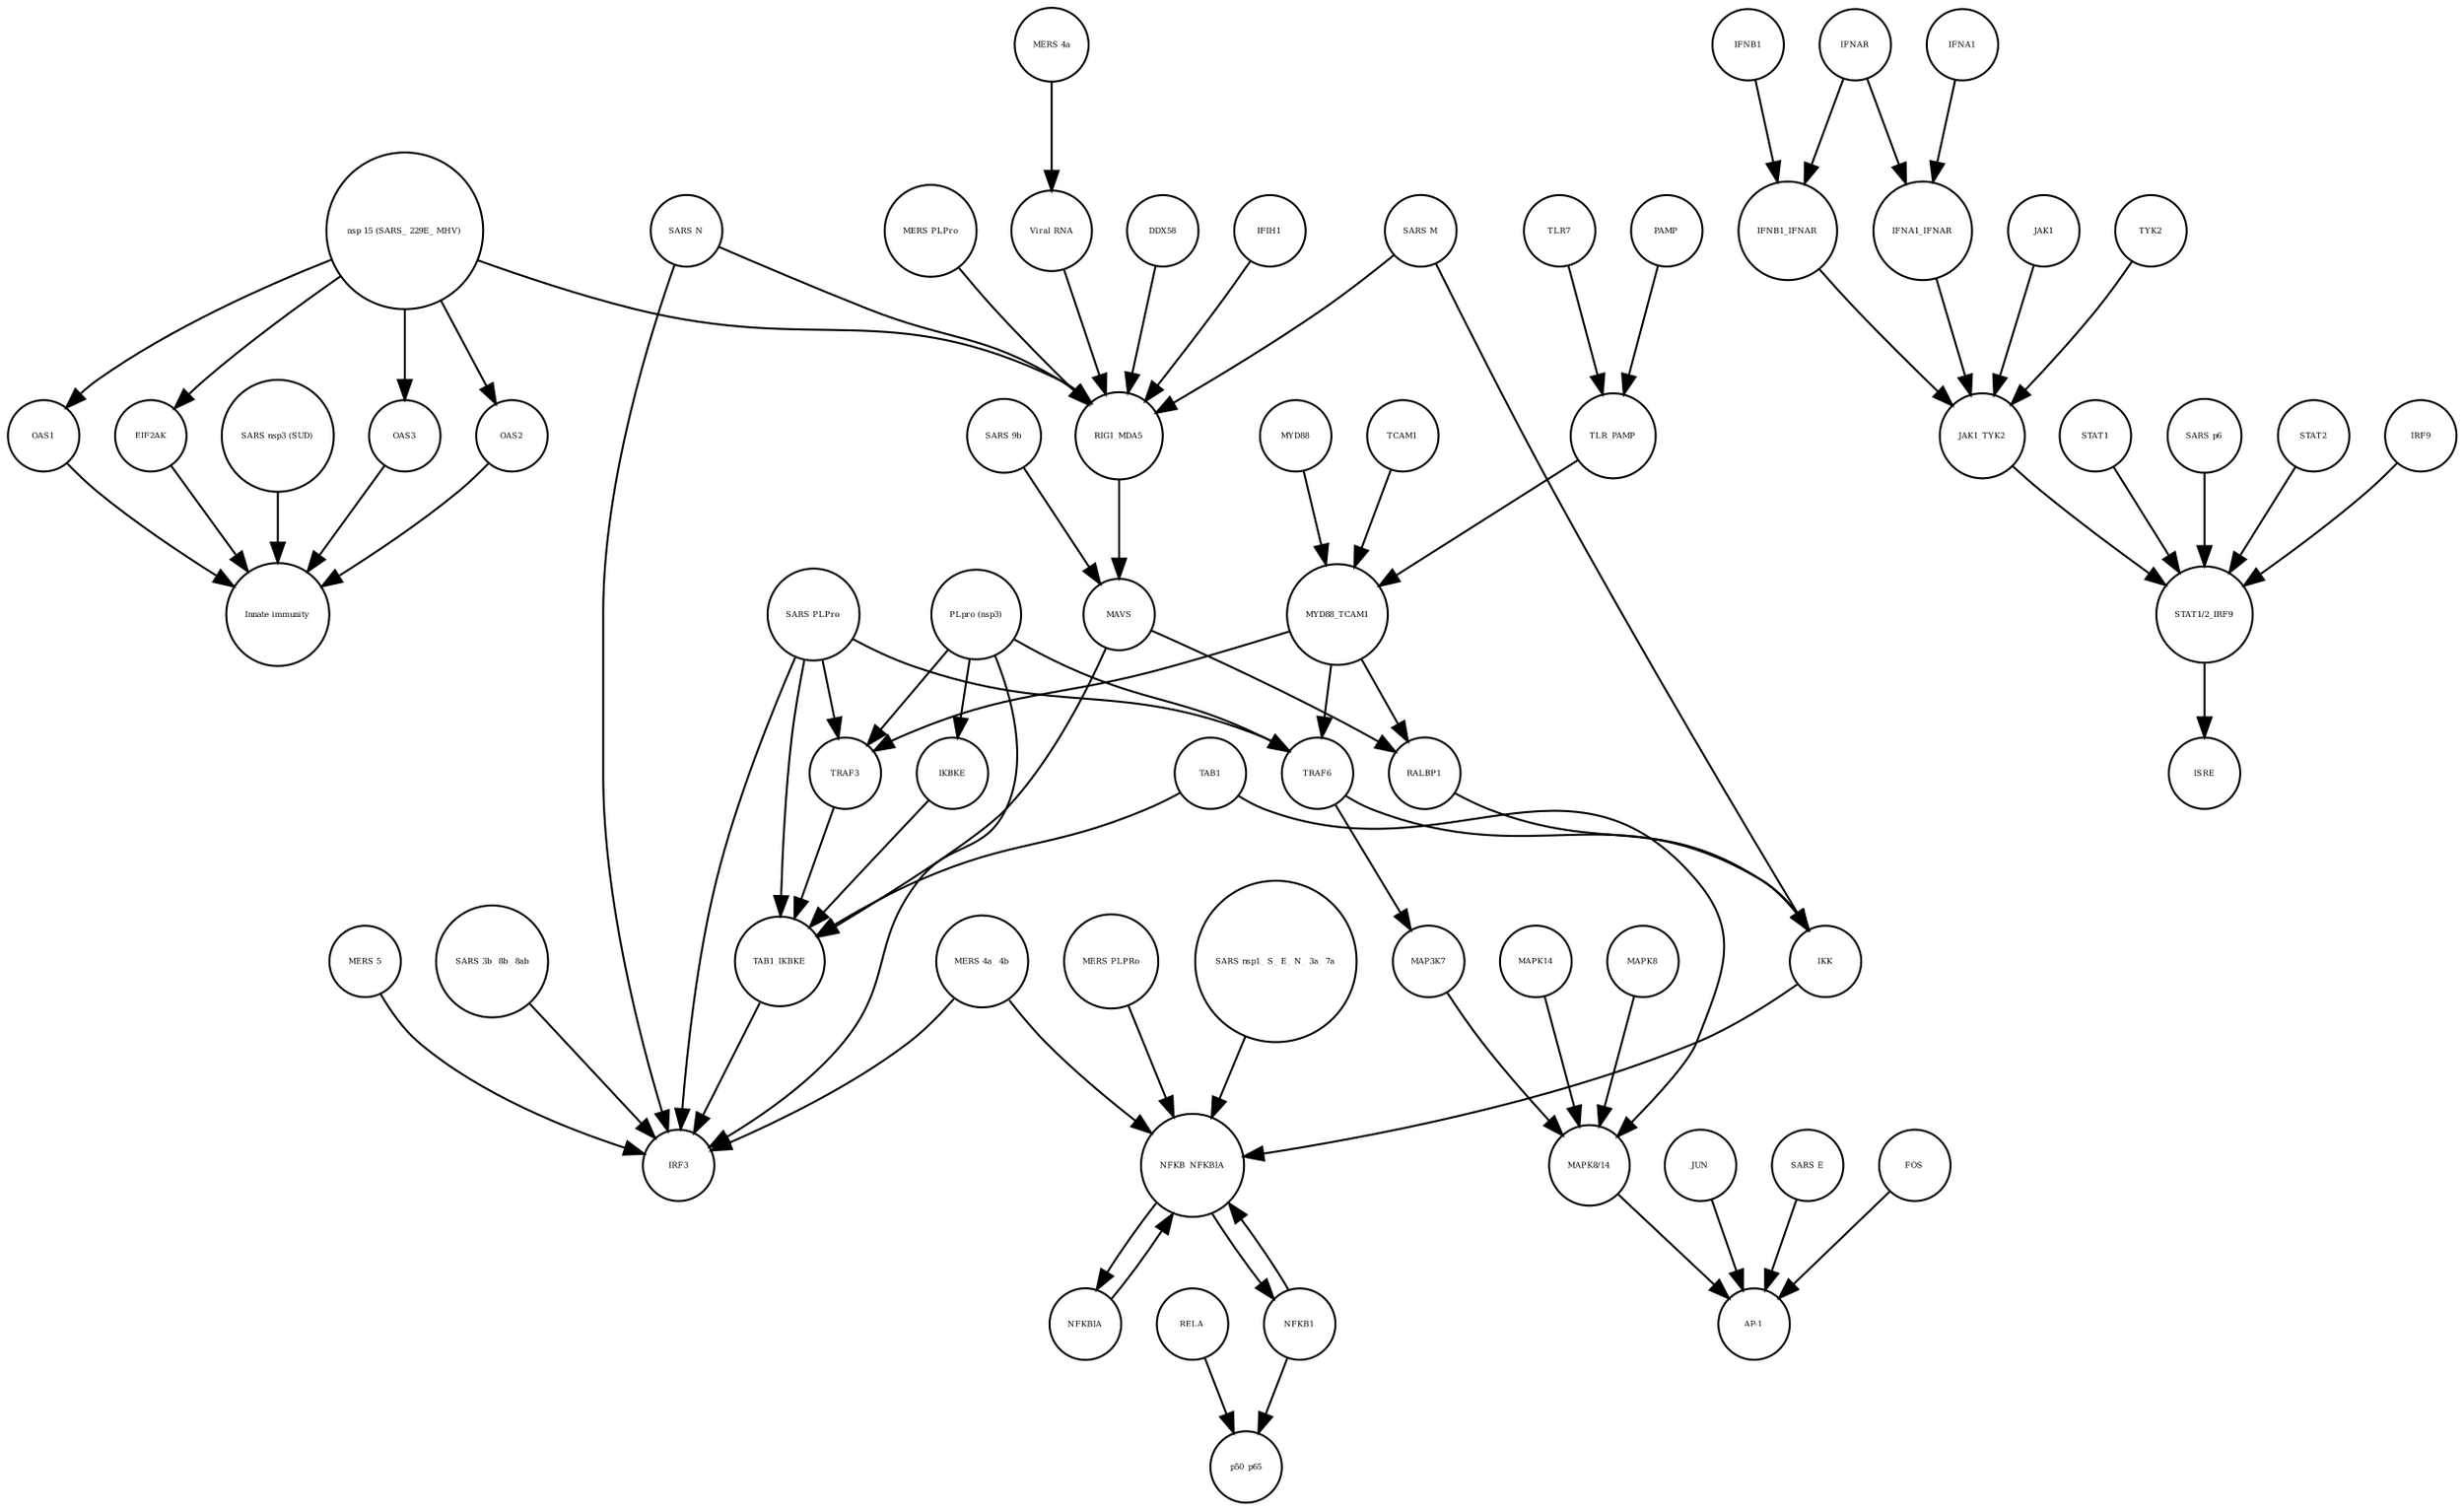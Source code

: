 strict digraph  {
OAS3 [annotation=urn_miriam_pubmed_31226023, bipartite=0, cls=macromolecule, fontsize=4, label=OAS3, shape=circle];
"Innate immunity" [annotation=urn_miriam_pubmed_31226023, bipartite=0, cls=phenotype, fontsize=4, label="Innate immunity", shape=circle];
OAS2 [annotation=urn_miriam_pubmed_31226023, bipartite=0, cls=macromolecule, fontsize=4, label=OAS2, shape=circle];
OAS1 [annotation=urn_miriam_pubmed_31226023, bipartite=0, cls=macromolecule, fontsize=4, label=OAS1, shape=circle];
EIF2AK [annotation=urn_miriam_pubmed_31226023, bipartite=0, cls=macromolecule, fontsize=4, label=EIF2AK, shape=circle];
"SARS nsp3 (SUD)" [annotation=urn_miriam_pubmed_31226023, bipartite=0, cls=macromolecule, fontsize=4, label="SARS nsp3 (SUD)", shape=circle];
"Viral RNA" [annotation="", bipartite=0, cls="simple chemical", fontsize=4, label="Viral RNA", shape=circle];
"MERS 4a" [annotation="", bipartite=0, cls=macromolecule, fontsize=4, label="MERS 4a", shape=circle];
IFNAR [annotation=urn_miriam_pubmed_31226023, bipartite=0, cls=complex, fontsize=4, label=IFNAR, shape=circle];
STAT1 [annotation=urn_miriam_pubmed_31226023, bipartite=0, cls=macromolecule, fontsize=4, label=STAT1, shape=circle];
IRF3 [annotation="", bipartite=0, cls=macromolecule, fontsize=4, label=IRF3, shape=circle];
IFNA1 [annotation="urn_miriam_pubmed_17911435|urn_miriam_pubmed_24362405", bipartite=0, cls=macromolecule, fontsize=4, label=IFNA1, shape=circle];
"MERS 4a_ 4b" [annotation="", bipartite=0, cls=macromolecule, fontsize=4, label="MERS 4a_ 4b", shape=circle];
PAMP [annotation="", bipartite=0, cls="simple chemical", fontsize=4, label=PAMP, shape=circle];
"SARS PLPro" [annotation=urn_miriam_pubmed_31226023, bipartite=0, cls=macromolecule, fontsize=4, label="SARS PLPro", shape=circle];
JAK1 [annotation=urn_miriam_pubmed_31226023, bipartite=0, cls=macromolecule, fontsize=4, label=JAK1, shape=circle];
"SARS E" [annotation=urn_miriam_pubmed_31226023, bipartite=0, cls=macromolecule, fontsize=4, label="SARS E", shape=circle];
DDX58 [annotation="", bipartite=0, cls=macromolecule, fontsize=4, label=DDX58, shape=circle];
"SARS p6" [annotation=urn_miriam_pubmed_31226023, bipartite=0, cls=macromolecule, fontsize=4, label="SARS p6", shape=circle];
FOS [annotation="", bipartite=0, cls=macromolecule, fontsize=4, label=FOS, shape=circle];
MAPK14 [annotation="", bipartite=0, cls=macromolecule, fontsize=4, label=MAPK14, shape=circle];
MYD88 [annotation=urn_miriam_pubmed_31226023, bipartite=0, cls=macromolecule, fontsize=4, label=MYD88, shape=circle];
IFIH1 [annotation="", bipartite=0, cls=macromolecule, fontsize=4, label=IFIH1, shape=circle];
"SARS N" [annotation="", bipartite=0, cls=macromolecule, fontsize=4, label="SARS N", shape=circle];
RIG1_MDA5 [annotation="", bipartite=0, cls=complex, fontsize=4, label=RIG1_MDA5, shape=circle];
RELA [annotation="", bipartite=0, cls=macromolecule, fontsize=4, label=RELA, shape=circle];
"nsp 15 (SARS_ 229E_ MHV)" [annotation=urn_miriam_pubmed_31226023, bipartite=0, cls=macromolecule, fontsize=4, label="nsp 15 (SARS_ 229E_ MHV)", shape=circle];
"MERS PLPRo" [annotation="", bipartite=0, cls=macromolecule, fontsize=4, label="MERS PLPRo", shape=circle];
STAT2 [annotation=urn_miriam_pubmed_31226023, bipartite=0, cls=macromolecule, fontsize=4, label=STAT2, shape=circle];
"MAPK8/14" [annotation="", bipartite=0, cls=complex, fontsize=4, label="MAPK8/14", shape=circle];
TCAM1 [annotation="", bipartite=0, cls=macromolecule, fontsize=4, label=TCAM1, shape=circle];
TAB1_IKBKE [annotation="", bipartite=0, cls=complex, fontsize=4, label=TAB1_IKBKE, shape=circle];
NFKBIA [annotation="", bipartite=0, cls=macromolecule, fontsize=4, label=NFKBIA, shape=circle];
TLR7 [annotation="", bipartite=0, cls=macromolecule, fontsize=4, label=TLR7, shape=circle];
JUN [annotation="", bipartite=0, cls=macromolecule, fontsize=4, label=JUN, shape=circle];
"AP-1" [annotation="", bipartite=0, cls=complex, fontsize=4, label="AP-1", shape=circle];
IRF9 [annotation=urn_miriam_pubmed_31226023, bipartite=0, cls=macromolecule, fontsize=4, label=IRF9, shape=circle];
"SARS nsp1_ S_ E_ N_ 3a_ 7a" [annotation=urn_miriam_pubmed_31226023, bipartite=0, cls=macromolecule, fontsize=4, label="SARS nsp1_ S_ E_ N_ 3a_ 7a", shape=circle];
TRAF3 [annotation="", bipartite=0, cls=macromolecule, fontsize=4, label=TRAF3, shape=circle];
MAVS [annotation="", bipartite=0, cls=macromolecule, fontsize=4, label=MAVS, shape=circle];
"MERS PLPro" [annotation="", bipartite=0, cls=macromolecule, fontsize=4, label="MERS PLPro", shape=circle];
TLR_PAMP [annotation="", bipartite=0, cls=complex, fontsize=4, label=TLR_PAMP, shape=circle];
IFNB1 [annotation=urn_miriam_pubmed_24362405, bipartite=0, cls=macromolecule, fontsize=4, label=IFNB1, shape=circle];
NFKB_NFKBIA [annotation="", bipartite=0, cls=complex, fontsize=4, label=NFKB_NFKBIA, shape=circle];
"SARS M" [annotation=urn_miriam_pubmed_31226023, bipartite=0, cls=macromolecule, fontsize=4, label="SARS M", shape=circle];
IFNB1_IFNAR [annotation=urn_miriam_pubmed_31226023, bipartite=0, cls=complex, fontsize=4, label=IFNB1_IFNAR, shape=circle];
MAPK8 [annotation="", bipartite=0, cls=macromolecule, fontsize=4, label=MAPK8, shape=circle];
TAB1 [annotation="", bipartite=0, cls=macromolecule, fontsize=4, label=TAB1, shape=circle];
ISRE [annotation=urn_miriam_pubmed_31226023, bipartite=0, cls=complex, fontsize=4, label=ISRE, shape=circle];
"MERS 5" [annotation="", bipartite=0, cls=macromolecule, fontsize=4, label="MERS 5", shape=circle];
"STAT1/2_IRF9" [annotation=urn_miriam_pubmed_31226023, bipartite=0, cls=complex, fontsize=4, label="STAT1/2_IRF9", shape=circle];
TRAF6 [annotation="", bipartite=0, cls=macromolecule, fontsize=4, label=TRAF6, shape=circle];
JAK1_TYK2 [annotation=urn_miriam_pubmed_31226023, bipartite=0, cls=complex, fontsize=4, label=JAK1_TYK2, shape=circle];
p50_p65 [annotation="", bipartite=0, cls=complex, fontsize=4, label=p50_p65, shape=circle];
MYD88_TCAM1 [annotation="", bipartite=0, cls=complex, fontsize=4, label=MYD88_TCAM1, shape=circle];
"SARS 9b" [annotation=urn_miriam_pubmed_31226023, bipartite=0, cls=macromolecule, fontsize=4, label="SARS 9b", shape=circle];
NFKB1 [annotation="", bipartite=0, cls=macromolecule, fontsize=4, label=NFKB1, shape=circle];
MAP3K7 [annotation="", bipartite=0, cls=macromolecule, fontsize=4, label=MAP3K7, shape=circle];
RALBP1 [annotation="", bipartite=0, cls=macromolecule, fontsize=4, label=RALBP1, shape=circle];
TYK2 [annotation=urn_miriam_pubmed_31226023, bipartite=0, cls=macromolecule, fontsize=4, label=TYK2, shape=circle];
IKK [annotation="", bipartite=0, cls=complex, fontsize=4, label=IKK, shape=circle];
"SARS 3b_ 8b_ 8ab" [annotation=urn_miriam_pubmed_31226023, bipartite=0, cls=macromolecule, fontsize=4, label="SARS 3b_ 8b_ 8ab", shape=circle];
IFNA1_IFNAR [annotation=urn_miriam_pubmed_31226023, bipartite=0, cls=complex, fontsize=4, label=IFNA1_IFNAR, shape=circle];
IKBKE [annotation="", bipartite=0, cls=macromolecule, fontsize=4, label=IKBKE, shape=circle];
"PLpro (nsp3)" [annotation="", bipartite=0, cls=macromolecule, fontsize=4, label="PLpro (nsp3)", shape=circle];
OAS3 -> "Innate immunity"  [annotation="", interaction_type=stimulation];
OAS2 -> "Innate immunity"  [annotation="", interaction_type=stimulation];
OAS1 -> "Innate immunity"  [annotation="", interaction_type=stimulation];
EIF2AK -> "Innate immunity"  [annotation="", interaction_type=stimulation];
"SARS nsp3 (SUD)" -> "Innate immunity"  [annotation="", interaction_type=inhibition];
"Viral RNA" -> RIG1_MDA5  [annotation="", interaction_type=catalysis];
"MERS 4a" -> "Viral RNA"  [annotation="", interaction_type=inhibition];
IFNAR -> IFNB1_IFNAR  [annotation="", interaction_type=production];
IFNAR -> IFNA1_IFNAR  [annotation="", interaction_type=production];
STAT1 -> "STAT1/2_IRF9"  [annotation="", interaction_type=production];
IFNA1 -> IFNA1_IFNAR  [annotation="", interaction_type=production];
"MERS 4a_ 4b" -> IRF3  [annotation="", interaction_type=inhibition];
"MERS 4a_ 4b" -> NFKB_NFKBIA  [annotation="", interaction_type=inhibition];
PAMP -> TLR_PAMP  [annotation="", interaction_type=production];
"SARS PLPro" -> TRAF6  [annotation=urn_miriam_pubmed_31226023, interaction_type=inhibition];
"SARS PLPro" -> TAB1_IKBKE  [annotation="", interaction_type=inhibition];
"SARS PLPro" -> IRF3  [annotation="", interaction_type=inhibition];
"SARS PLPro" -> TRAF3  [annotation="", interaction_type=inhibition];
JAK1 -> JAK1_TYK2  [annotation="", interaction_type=production];
"SARS E" -> "AP-1"  [annotation="", interaction_type=catalysis];
DDX58 -> RIG1_MDA5  [annotation="", interaction_type=production];
"SARS p6" -> "STAT1/2_IRF9"  [annotation=urn_miriam_pubmed_31226023, interaction_type=inhibition];
FOS -> "AP-1"  [annotation="", interaction_type=production];
MAPK14 -> "MAPK8/14"  [annotation="", interaction_type=production];
MYD88 -> MYD88_TCAM1  [annotation="", interaction_type=production];
IFIH1 -> RIG1_MDA5  [annotation="", interaction_type=production];
"SARS N" -> RIG1_MDA5  [annotation="", interaction_type=inhibition];
"SARS N" -> IRF3  [annotation="", interaction_type=inhibition];
RIG1_MDA5 -> MAVS  [annotation="", interaction_type=catalysis];
RELA -> p50_p65  [annotation="", interaction_type=production];
"nsp 15 (SARS_ 229E_ MHV)" -> OAS3  [annotation="", interaction_type=inhibition];
"nsp 15 (SARS_ 229E_ MHV)" -> EIF2AK  [annotation="", interaction_type=inhibition];
"nsp 15 (SARS_ 229E_ MHV)" -> OAS1  [annotation="", interaction_type=inhibition];
"nsp 15 (SARS_ 229E_ MHV)" -> OAS2  [annotation="", interaction_type=inhibition];
"nsp 15 (SARS_ 229E_ MHV)" -> RIG1_MDA5  [annotation="", interaction_type=inhibition];
"MERS PLPRo" -> NFKB_NFKBIA  [annotation="", interaction_type=inhibition];
STAT2 -> "STAT1/2_IRF9"  [annotation="", interaction_type=production];
"MAPK8/14" -> "AP-1"  [annotation="", interaction_type=catalysis];
TCAM1 -> MYD88_TCAM1  [annotation="", interaction_type=production];
TAB1_IKBKE -> IRF3  [annotation="", interaction_type=catalysis];
NFKBIA -> NFKB_NFKBIA  [annotation="", interaction_type=production];
TLR7 -> TLR_PAMP  [annotation="", interaction_type=production];
JUN -> "AP-1"  [annotation="", interaction_type=production];
IRF9 -> "STAT1/2_IRF9"  [annotation="", interaction_type=production];
"SARS nsp1_ S_ E_ N_ 3a_ 7a" -> NFKB_NFKBIA  [annotation="", interaction_type=catalysis];
TRAF3 -> TAB1_IKBKE  [annotation="", interaction_type=catalysis];
MAVS -> TAB1_IKBKE  [annotation="", interaction_type=catalysis];
MAVS -> RALBP1  [annotation="", interaction_type=catalysis];
"MERS PLPro" -> RIG1_MDA5  [annotation="", interaction_type=inhibition];
TLR_PAMP -> MYD88_TCAM1  [annotation="", interaction_type=catalysis];
IFNB1 -> IFNB1_IFNAR  [annotation="", interaction_type=production];
NFKB_NFKBIA -> NFKB1  [annotation="", interaction_type=production];
NFKB_NFKBIA -> NFKBIA  [annotation="", interaction_type=production];
"SARS M" -> RIG1_MDA5  [annotation="", interaction_type=inhibition];
"SARS M" -> IKK  [annotation="", interaction_type=inhibition];
IFNB1_IFNAR -> JAK1_TYK2  [annotation=urn_miriam_pubmed_31226023, interaction_type=catalysis];
MAPK8 -> "MAPK8/14"  [annotation="", interaction_type=production];
TAB1 -> TAB1_IKBKE  [annotation="", interaction_type=production];
TAB1 -> "MAPK8/14"  [annotation="", interaction_type=catalysis];
"MERS 5" -> IRF3  [annotation="", interaction_type=inhibition];
"STAT1/2_IRF9" -> ISRE  [annotation="", interaction_type=production];
TRAF6 -> IKK  [annotation="", interaction_type=catalysis];
TRAF6 -> MAP3K7  [annotation="", interaction_type=catalysis];
JAK1_TYK2 -> "STAT1/2_IRF9"  [annotation=urn_miriam_pubmed_31226023, interaction_type=catalysis];
MYD88_TCAM1 -> TRAF6  [annotation=urn_miriam_pubmed_31226023, interaction_type=catalysis];
MYD88_TCAM1 -> RALBP1  [annotation="", interaction_type=catalysis];
MYD88_TCAM1 -> TRAF3  [annotation="", interaction_type=catalysis];
"SARS 9b" -> MAVS  [annotation="", interaction_type=inhibition];
NFKB1 -> p50_p65  [annotation="", interaction_type=production];
NFKB1 -> NFKB_NFKBIA  [annotation="", interaction_type=production];
MAP3K7 -> "MAPK8/14"  [annotation="", interaction_type=catalysis];
RALBP1 -> IKK  [annotation="", interaction_type=catalysis];
TYK2 -> JAK1_TYK2  [annotation="", interaction_type=production];
IKK -> NFKB_NFKBIA  [annotation="", interaction_type=inhibition];
"SARS 3b_ 8b_ 8ab" -> IRF3  [annotation="", interaction_type=inhibition];
IFNA1_IFNAR -> JAK1_TYK2  [annotation=urn_miriam_pubmed_31226023, interaction_type=catalysis];
IKBKE -> TAB1_IKBKE  [annotation="", interaction_type=production];
"PLpro (nsp3)" -> TRAF6  [annotation=urn_miriam_pubmed_31226023, interaction_type=inhibition];
"PLpro (nsp3)" -> IRF3  [annotation="", interaction_type=inhibition];
"PLpro (nsp3)" -> IKBKE  [annotation="", interaction_type=inhibition];
"PLpro (nsp3)" -> TRAF3  [annotation="", interaction_type=inhibition];
}
